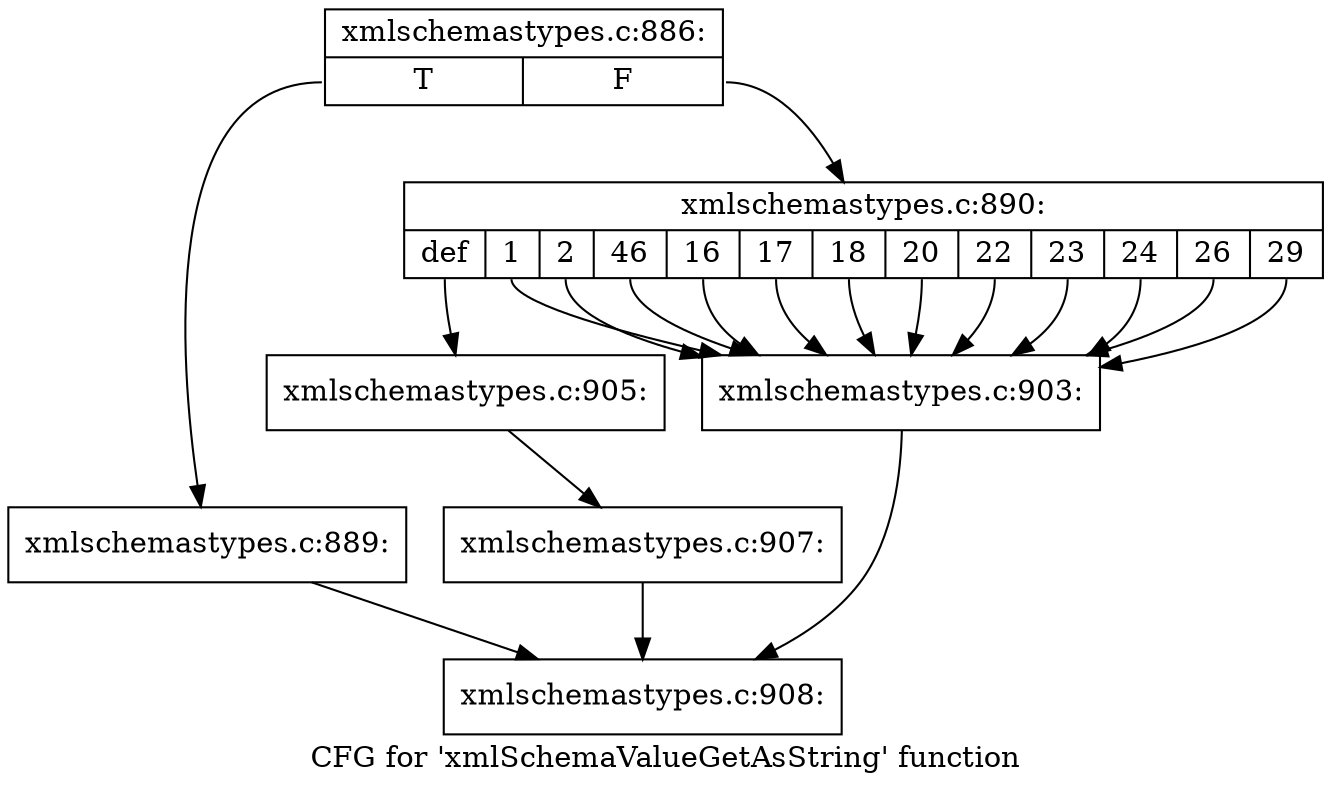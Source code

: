 digraph "CFG for 'xmlSchemaValueGetAsString' function" {
	label="CFG for 'xmlSchemaValueGetAsString' function";

	Node0x55f7380 [shape=record,label="{xmlschemastypes.c:886:|{<s0>T|<s1>F}}"];
	Node0x55f7380:s0 -> Node0x55f71b0;
	Node0x55f7380:s1 -> Node0x55f7200;
	Node0x55f71b0 [shape=record,label="{xmlschemastypes.c:889:}"];
	Node0x55f71b0 -> Node0x55f4e70;
	Node0x55f7200 [shape=record,label="{xmlschemastypes.c:890:|{<s0>def|<s1>1|<s2>2|<s3>46|<s4>16|<s5>17|<s6>18|<s7>20|<s8>22|<s9>23|<s10>24|<s11>26|<s12>29}}"];
	Node0x55f7200:s0 -> Node0x55f8020;
	Node0x55f7200:s1 -> Node0x55f82f0;
	Node0x55f7200:s2 -> Node0x55f82f0;
	Node0x55f7200:s3 -> Node0x55f82f0;
	Node0x55f7200:s4 -> Node0x55f82f0;
	Node0x55f7200:s5 -> Node0x55f82f0;
	Node0x55f7200:s6 -> Node0x55f82f0;
	Node0x55f7200:s7 -> Node0x55f82f0;
	Node0x55f7200:s8 -> Node0x55f82f0;
	Node0x55f7200:s9 -> Node0x55f82f0;
	Node0x55f7200:s10 -> Node0x55f82f0;
	Node0x55f7200:s11 -> Node0x55f82f0;
	Node0x55f7200:s12 -> Node0x55f82f0;
	Node0x55f82f0 [shape=record,label="{xmlschemastypes.c:903:}"];
	Node0x55f82f0 -> Node0x55f4e70;
	Node0x55f8020 [shape=record,label="{xmlschemastypes.c:905:}"];
	Node0x55f8020 -> Node0x55f4d20;
	Node0x55f4d20 [shape=record,label="{xmlschemastypes.c:907:}"];
	Node0x55f4d20 -> Node0x55f4e70;
	Node0x55f4e70 [shape=record,label="{xmlschemastypes.c:908:}"];
}

